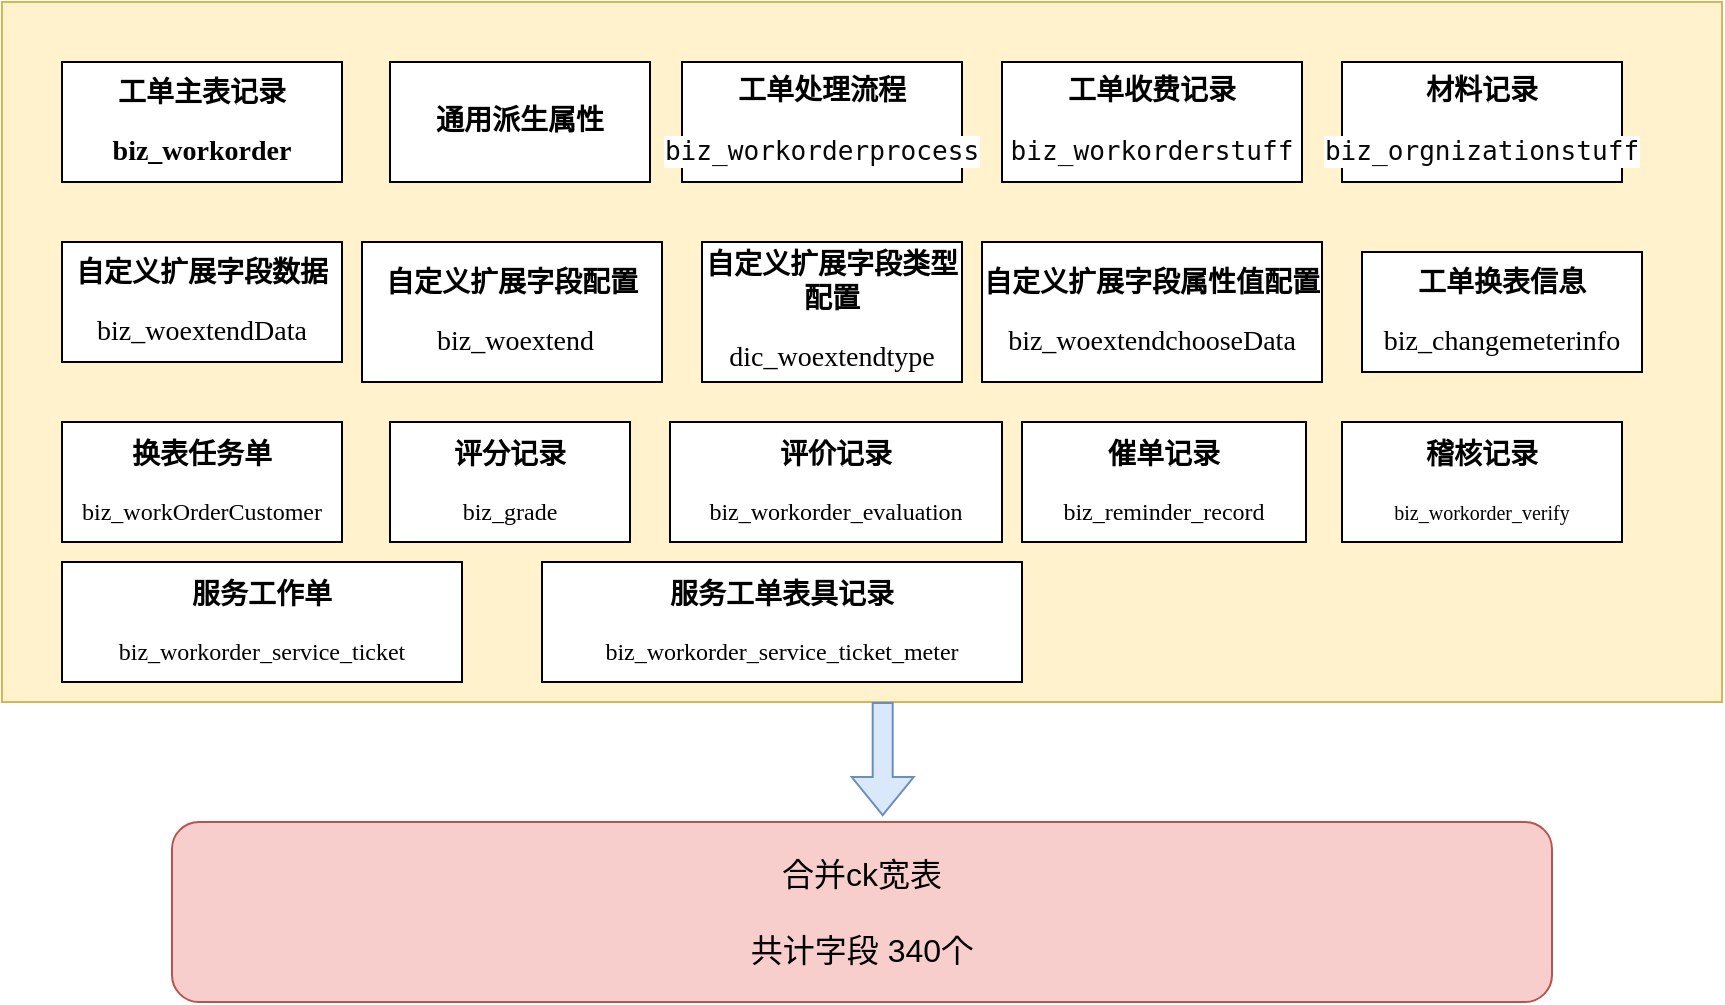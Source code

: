 <mxfile version="24.6.4" type="github">
  <diagram id="prtHgNgQTEPvFCAcTncT" name="Page-1">
    <mxGraphModel dx="1235" dy="599" grid="1" gridSize="10" guides="1" tooltips="1" connect="1" arrows="1" fold="1" page="1" pageScale="1" pageWidth="827" pageHeight="1169" math="0" shadow="0">
      <root>
        <mxCell id="0" />
        <mxCell id="1" parent="0" />
        <mxCell id="y9uTINl0jOCVpc3KoF7h-16" value="" style="rounded=0;whiteSpace=wrap;html=1;fillColor=#fff2cc;strokeColor=#d6b656;" vertex="1" parent="1">
          <mxGeometry x="20" y="70" width="860" height="350" as="geometry" />
        </mxCell>
        <mxCell id="y9uTINl0jOCVpc3KoF7h-1" value="&lt;p class=&quot;MsoNormal&quot;&gt;&lt;b&gt;&lt;span style=&quot;font-family: 宋体; font-size: 10.5pt;&quot;&gt;工单主表&lt;/span&gt;&lt;/b&gt;&lt;b&gt;&lt;span style=&quot;font-family: 宋体; font-size: 10.5pt;&quot;&gt;记录&lt;/span&gt;&lt;/b&gt;&lt;/p&gt;&lt;p class=&quot;MsoNormal&quot;&gt;&lt;b&gt;&lt;span style=&quot;font-family: 宋体; font-size: 10.5pt;&quot;&gt;biz_workorder&lt;/span&gt;&lt;/b&gt;&lt;/p&gt;" style="rounded=0;whiteSpace=wrap;html=1;" vertex="1" parent="1">
          <mxGeometry x="50" y="100" width="140" height="60" as="geometry" />
        </mxCell>
        <mxCell id="y9uTINl0jOCVpc3KoF7h-2" value="&lt;p class=&quot;MsoNormal&quot;&gt;&lt;b&gt;&lt;span style=&quot;font-family: 宋体; font-size: 10.5pt;&quot;&gt;通用派生属性&lt;/span&gt;&lt;/b&gt;&lt;/p&gt;" style="rounded=0;whiteSpace=wrap;html=1;" vertex="1" parent="1">
          <mxGeometry x="214" y="100" width="130" height="60" as="geometry" />
        </mxCell>
        <mxCell id="y9uTINl0jOCVpc3KoF7h-3" value="&lt;p class=&quot;MsoNormal&quot;&gt;&lt;b&gt;&lt;span style=&quot;font-family: 宋体; font-size: 10.5pt;&quot;&gt;工单处理流程&lt;/span&gt;&lt;/b&gt;&lt;/p&gt;&lt;div style=&quot;background-color:#ffffff;color:#080808&quot;&gt;&lt;pre style=&quot;font-family:&#39;JetBrains Mono&#39;,monospace;font-size:9.8pt;&quot;&gt;biz_workorderprocess&lt;/pre&gt;&lt;/div&gt;" style="rounded=0;whiteSpace=wrap;html=1;" vertex="1" parent="1">
          <mxGeometry x="360" y="100" width="140" height="60" as="geometry" />
        </mxCell>
        <mxCell id="y9uTINl0jOCVpc3KoF7h-4" value="&lt;p class=&quot;MsoNormal&quot;&gt;&lt;b&gt;&lt;span style=&quot;font-family: 宋体; font-size: 10.5pt;&quot;&gt;工单收费记录&lt;/span&gt;&lt;/b&gt;&lt;/p&gt;&lt;div style=&quot;background-color:#ffffff;color:#080808&quot;&gt;&lt;pre style=&quot;font-family:&#39;JetBrains Mono&#39;,monospace;font-size:9.8pt;&quot;&gt;biz_workorderstuff&lt;/pre&gt;&lt;/div&gt;" style="rounded=0;whiteSpace=wrap;html=1;" vertex="1" parent="1">
          <mxGeometry x="520" y="100" width="150" height="60" as="geometry" />
        </mxCell>
        <mxCell id="y9uTINl0jOCVpc3KoF7h-5" value="&lt;p class=&quot;MsoNormal&quot;&gt;&lt;b&gt;&lt;span style=&quot;font-family: 宋体; font-size: 10.5pt;&quot;&gt;材料记录&lt;/span&gt;&lt;/b&gt;&lt;/p&gt;&lt;div style=&quot;background-color:#ffffff;color:#080808&quot;&gt;&lt;pre style=&quot;font-family:&#39;JetBrains Mono&#39;,monospace;font-size:9.8pt;&quot;&gt;biz_orgnizationstuff&lt;/pre&gt;&lt;/div&gt;" style="rounded=0;whiteSpace=wrap;html=1;" vertex="1" parent="1">
          <mxGeometry x="690" y="100" width="140" height="60" as="geometry" />
        </mxCell>
        <mxCell id="y9uTINl0jOCVpc3KoF7h-6" value="&lt;p class=&quot;MsoNormal&quot;&gt;&lt;b&gt;&lt;span style=&quot;font-family: 宋体; font-size: 10.5pt;&quot;&gt;自定义扩展字段数据&lt;/span&gt;&lt;/b&gt;&lt;/p&gt;&lt;p class=&quot;MsoNormal&quot;&gt;&lt;span style=&quot;font-family: 宋体; font-size: 10.5pt;&quot;&gt;&amp;nbsp;&lt;font face=&quot;宋体&quot;&gt;biz_woextendData&amp;nbsp;&lt;/font&gt;&lt;/span&gt;&lt;/p&gt;" style="rounded=0;whiteSpace=wrap;html=1;" vertex="1" parent="1">
          <mxGeometry x="50" y="190" width="140" height="60" as="geometry" />
        </mxCell>
        <mxCell id="y9uTINl0jOCVpc3KoF7h-7" value="&lt;p class=&quot;MsoNormal&quot;&gt;&lt;b&gt;&lt;span style=&quot;font-family: 宋体; font-size: 10.5pt;&quot;&gt;自定义扩展字段配置&lt;/span&gt;&lt;/b&gt;&lt;/p&gt;&lt;p style=&quot;vertical-align: middle;&quot; align=&quot;center&quot; class=&quot;MsoNormal&quot;&gt;&lt;span style=&quot;font-family: 宋体; font-size: 10.5pt;&quot;&gt;&amp;nbsp;&amp;nbsp;&lt;font face=&quot;宋体&quot;&gt;biz_woextend&amp;nbsp;&lt;/font&gt;&lt;/span&gt;&lt;span style=&quot;font-family: 宋体; font-size: 10.5pt;&quot;&gt;&lt;/span&gt;&lt;/p&gt;" style="rounded=0;whiteSpace=wrap;html=1;" vertex="1" parent="1">
          <mxGeometry x="200" y="190" width="150" height="70" as="geometry" />
        </mxCell>
        <mxCell id="y9uTINl0jOCVpc3KoF7h-8" value="&lt;p class=&quot;MsoNormal&quot;&gt;&lt;b&gt;&lt;span style=&quot;font-family: 宋体; font-size: 10.5pt;&quot;&gt;自定义扩展字段类型配置&lt;/span&gt;&lt;/b&gt;&lt;/p&gt;&lt;p class=&quot;MsoNormal&quot;&gt;&lt;span style=&quot;font-family: 宋体; font-size: 10.5pt;&quot;&gt;dic_woextendtype&lt;/span&gt;&lt;/p&gt;" style="rounded=0;whiteSpace=wrap;html=1;" vertex="1" parent="1">
          <mxGeometry x="370" y="190" width="130" height="70" as="geometry" />
        </mxCell>
        <mxCell id="y9uTINl0jOCVpc3KoF7h-9" value="&lt;p class=&quot;MsoNormal&quot;&gt;&lt;b&gt;&lt;span style=&quot;font-family: 宋体; font-size: 10.5pt;&quot;&gt;自定义扩展字段属性值配置&lt;/span&gt;&lt;/b&gt;&lt;/p&gt;&lt;p class=&quot;MsoNormal&quot;&gt;&lt;span style=&quot;font-family: 宋体; font-size: 10.5pt;&quot;&gt;biz_woextendchooseData&lt;/span&gt;&lt;/p&gt;" style="rounded=0;whiteSpace=wrap;html=1;" vertex="1" parent="1">
          <mxGeometry x="510" y="190" width="170" height="70" as="geometry" />
        </mxCell>
        <mxCell id="y9uTINl0jOCVpc3KoF7h-10" value="&lt;p class=&quot;MsoNormal&quot;&gt;&lt;b&gt;&lt;span style=&quot;font-family: 宋体; font-size: 10.5pt;&quot;&gt;工单换表信息&lt;/span&gt;&lt;/b&gt;&lt;/p&gt;&lt;p class=&quot;MsoNormal&quot;&gt;&lt;span style=&quot;mso-spacerun:&#39;yes&#39;;font-family:宋体;mso-ascii-font-family:Calibri;&lt;br/&gt;mso-hansi-font-family:Calibri;mso-bidi-font-family:&#39;Times New Roman&#39;;font-size:10.5pt;&lt;br/&gt;mso-font-kerning:1.0pt;&quot;&gt;&lt;font face=&quot;Calibri&quot;&gt;biz_changemeterinfo&lt;/font&gt;&lt;/span&gt;&lt;/p&gt;" style="rounded=0;whiteSpace=wrap;html=1;" vertex="1" parent="1">
          <mxGeometry x="700" y="195" width="140" height="60" as="geometry" />
        </mxCell>
        <mxCell id="y9uTINl0jOCVpc3KoF7h-11" value="&lt;p class=&quot;MsoNormal&quot;&gt;&lt;b&gt;&lt;span style=&quot;font-family: 宋体; font-size: 10.5pt;&quot;&gt;换表任务单&lt;/span&gt;&lt;/b&gt;&lt;/p&gt;&lt;p class=&quot;MsoNormal&quot;&gt;&lt;font style=&quot;font-size: 12px;&quot; face=&quot;宋体&quot;&gt;biz_workOrderCustomer&lt;/font&gt;&lt;br&gt;&lt;/p&gt;" style="rounded=0;whiteSpace=wrap;html=1;" vertex="1" parent="1">
          <mxGeometry x="50" y="280" width="140" height="60" as="geometry" />
        </mxCell>
        <mxCell id="y9uTINl0jOCVpc3KoF7h-12" value="&lt;p class=&quot;MsoNormal&quot;&gt;&lt;b&gt;&lt;span style=&quot;font-family: 宋体; font-size: 10.5pt;&quot;&gt;评分记录&lt;/span&gt;&lt;/b&gt;&lt;/p&gt;&lt;p class=&quot;MsoNormal&quot;&gt;&lt;font style=&quot;font-size: 12px;&quot; face=&quot;宋体&quot;&gt;biz_grade&lt;/font&gt;&lt;br&gt;&lt;/p&gt;" style="rounded=0;whiteSpace=wrap;html=1;" vertex="1" parent="1">
          <mxGeometry x="214" y="280" width="120" height="60" as="geometry" />
        </mxCell>
        <mxCell id="y9uTINl0jOCVpc3KoF7h-13" value="&lt;p class=&quot;MsoNormal&quot;&gt;&lt;b&gt;&lt;span style=&quot;font-family: 宋体; font-size: 10.5pt;&quot;&gt;评价记录&lt;/span&gt;&lt;/b&gt;&lt;/p&gt;&lt;p class=&quot;MsoNormal&quot;&gt;&lt;font face=&quot;宋体&quot;&gt;&lt;span style=&quot;&quot;&gt;biz_workorder_evaluation&lt;/span&gt;&lt;/font&gt;&lt;br&gt;&lt;/p&gt;" style="rounded=0;whiteSpace=wrap;html=1;" vertex="1" parent="1">
          <mxGeometry x="354" y="280" width="166" height="60" as="geometry" />
        </mxCell>
        <mxCell id="y9uTINl0jOCVpc3KoF7h-14" value="&lt;p class=&quot;MsoNormal&quot;&gt;&lt;b&gt;&lt;span style=&quot;font-family: 宋体; font-size: 10.5pt;&quot;&gt;催单记录&lt;/span&gt;&lt;/b&gt;&lt;/p&gt;&lt;p class=&quot;MsoNormal&quot;&gt;&lt;font style=&quot;font-size: 12px;&quot; face=&quot;宋体&quot;&gt;biz_reminder_record&lt;/font&gt;&lt;br&gt;&lt;/p&gt;" style="rounded=0;whiteSpace=wrap;html=1;" vertex="1" parent="1">
          <mxGeometry x="530" y="280" width="142" height="60" as="geometry" />
        </mxCell>
        <mxCell id="y9uTINl0jOCVpc3KoF7h-15" value="&lt;p class=&quot;MsoNormal&quot;&gt;&lt;b&gt;&lt;span style=&quot;font-family: 宋体; font-size: 10.5pt;&quot;&gt;稽核记录&lt;/span&gt;&lt;/b&gt;&lt;/p&gt;&lt;p class=&quot;MsoNormal&quot;&gt;&lt;font size=&quot;1&quot; face=&quot;宋体&quot;&gt;biz_workorder_verify&lt;/font&gt;&lt;br&gt;&lt;/p&gt;" style="rounded=0;whiteSpace=wrap;html=1;" vertex="1" parent="1">
          <mxGeometry x="690" y="280" width="140" height="60" as="geometry" />
        </mxCell>
        <mxCell id="y9uTINl0jOCVpc3KoF7h-18" value="&lt;font style=&quot;font-size: 16px;&quot;&gt;合并ck宽表&lt;/font&gt;&lt;div&gt;&lt;font style=&quot;font-size: 16px;&quot;&gt;&lt;br&gt;&lt;/font&gt;&lt;/div&gt;&lt;div&gt;&lt;font style=&quot;font-size: 16px;&quot;&gt;共计字段 340个&lt;/font&gt;&lt;/div&gt;" style="rounded=1;whiteSpace=wrap;html=1;fillColor=#f8cecc;strokeColor=#b85450;" vertex="1" parent="1">
          <mxGeometry x="105" y="480" width="690" height="90" as="geometry" />
        </mxCell>
        <mxCell id="y9uTINl0jOCVpc3KoF7h-21" style="edgeStyle=orthogonalEdgeStyle;rounded=0;orthogonalLoop=1;jettySize=auto;html=1;entryX=0.515;entryY=-0.033;entryDx=0;entryDy=0;entryPerimeter=0;shape=flexArrow;fillColor=#dae8fc;strokeColor=#6c8ebf;" edge="1" parent="1" source="y9uTINl0jOCVpc3KoF7h-16" target="y9uTINl0jOCVpc3KoF7h-18">
          <mxGeometry relative="1" as="geometry">
            <Array as="points">
              <mxPoint x="460" y="420" />
              <mxPoint x="460" y="420" />
            </Array>
          </mxGeometry>
        </mxCell>
        <mxCell id="y9uTINl0jOCVpc3KoF7h-23" value="&lt;p class=&quot;MsoNormal&quot;&gt;&lt;b&gt;&lt;span style=&quot;font-family: 宋体; font-size: 10.5pt;&quot;&gt;服务工作单&lt;/span&gt;&lt;/b&gt;&lt;/p&gt;&lt;p class=&quot;MsoNormal&quot;&gt;&lt;font face=&quot;宋体&quot;&gt;biz_workorder_service_ticket&lt;/font&gt;&lt;br&gt;&lt;/p&gt;" style="rounded=0;whiteSpace=wrap;html=1;" vertex="1" parent="1">
          <mxGeometry x="50" y="350" width="200" height="60" as="geometry" />
        </mxCell>
        <mxCell id="y9uTINl0jOCVpc3KoF7h-24" value="&lt;p class=&quot;MsoNormal&quot;&gt;&lt;b&gt;&lt;span style=&quot;font-family: 宋体; font-size: 10.5pt;&quot;&gt;服务工单表具记录&lt;/span&gt;&lt;/b&gt;&lt;/p&gt;&lt;p class=&quot;MsoNormal&quot;&gt;&lt;font face=&quot;宋体&quot;&gt;biz_workorder_service_ticket_meter&lt;/font&gt;&lt;br&gt;&lt;/p&gt;" style="rounded=0;whiteSpace=wrap;html=1;" vertex="1" parent="1">
          <mxGeometry x="290" y="350" width="240" height="60" as="geometry" />
        </mxCell>
      </root>
    </mxGraphModel>
  </diagram>
</mxfile>
